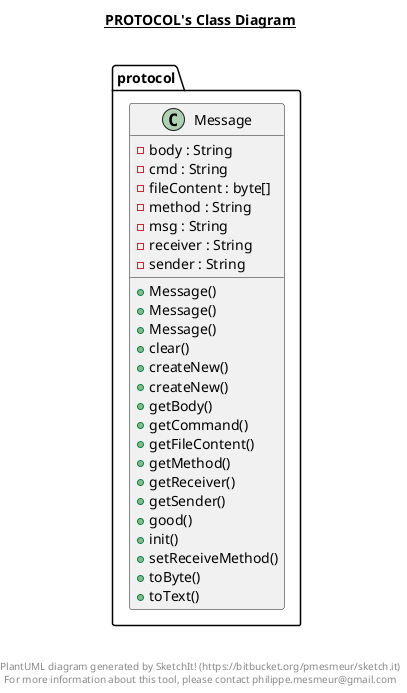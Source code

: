@startuml

title __PROTOCOL's Class Diagram__\n

  namespace protocol {
    class protocol.Message {
        - body : String
        - cmd : String
        - fileContent : byte[]
        - method : String
        - msg : String
        - receiver : String
        - sender : String
        + Message()
        + Message()
        + Message()
        + clear()
        + createNew()
        + createNew()
        + getBody()
        + getCommand()
        + getFileContent()
        + getMethod()
        + getReceiver()
        + getSender()
        + good()
        + init()
        + setReceiveMethod()
        + toByte()
        + toText()
    }
  }
  



right footer


PlantUML diagram generated by SketchIt! (https://bitbucket.org/pmesmeur/sketch.it)
For more information about this tool, please contact philippe.mesmeur@gmail.com
endfooter

@enduml
